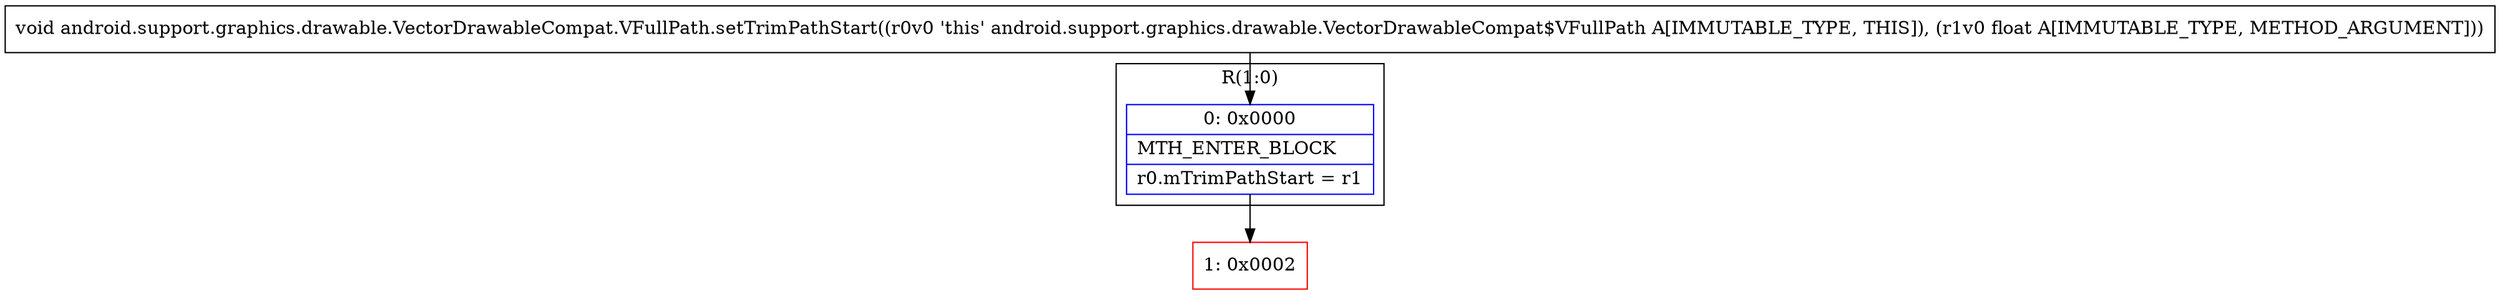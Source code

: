 digraph "CFG forandroid.support.graphics.drawable.VectorDrawableCompat.VFullPath.setTrimPathStart(F)V" {
subgraph cluster_Region_160597668 {
label = "R(1:0)";
node [shape=record,color=blue];
Node_0 [shape=record,label="{0\:\ 0x0000|MTH_ENTER_BLOCK\l|r0.mTrimPathStart = r1\l}"];
}
Node_1 [shape=record,color=red,label="{1\:\ 0x0002}"];
MethodNode[shape=record,label="{void android.support.graphics.drawable.VectorDrawableCompat.VFullPath.setTrimPathStart((r0v0 'this' android.support.graphics.drawable.VectorDrawableCompat$VFullPath A[IMMUTABLE_TYPE, THIS]), (r1v0 float A[IMMUTABLE_TYPE, METHOD_ARGUMENT])) }"];
MethodNode -> Node_0;
Node_0 -> Node_1;
}

